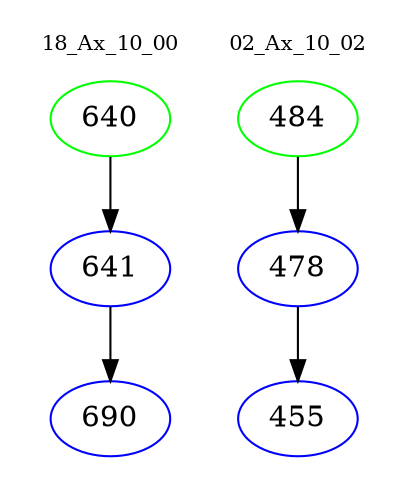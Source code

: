 digraph{
subgraph cluster_0 {
color = white
label = "18_Ax_10_00";
fontsize=10;
T0_640 [label="640", color="green"]
T0_640 -> T0_641 [color="black"]
T0_641 [label="641", color="blue"]
T0_641 -> T0_690 [color="black"]
T0_690 [label="690", color="blue"]
}
subgraph cluster_1 {
color = white
label = "02_Ax_10_02";
fontsize=10;
T1_484 [label="484", color="green"]
T1_484 -> T1_478 [color="black"]
T1_478 [label="478", color="blue"]
T1_478 -> T1_455 [color="black"]
T1_455 [label="455", color="blue"]
}
}
